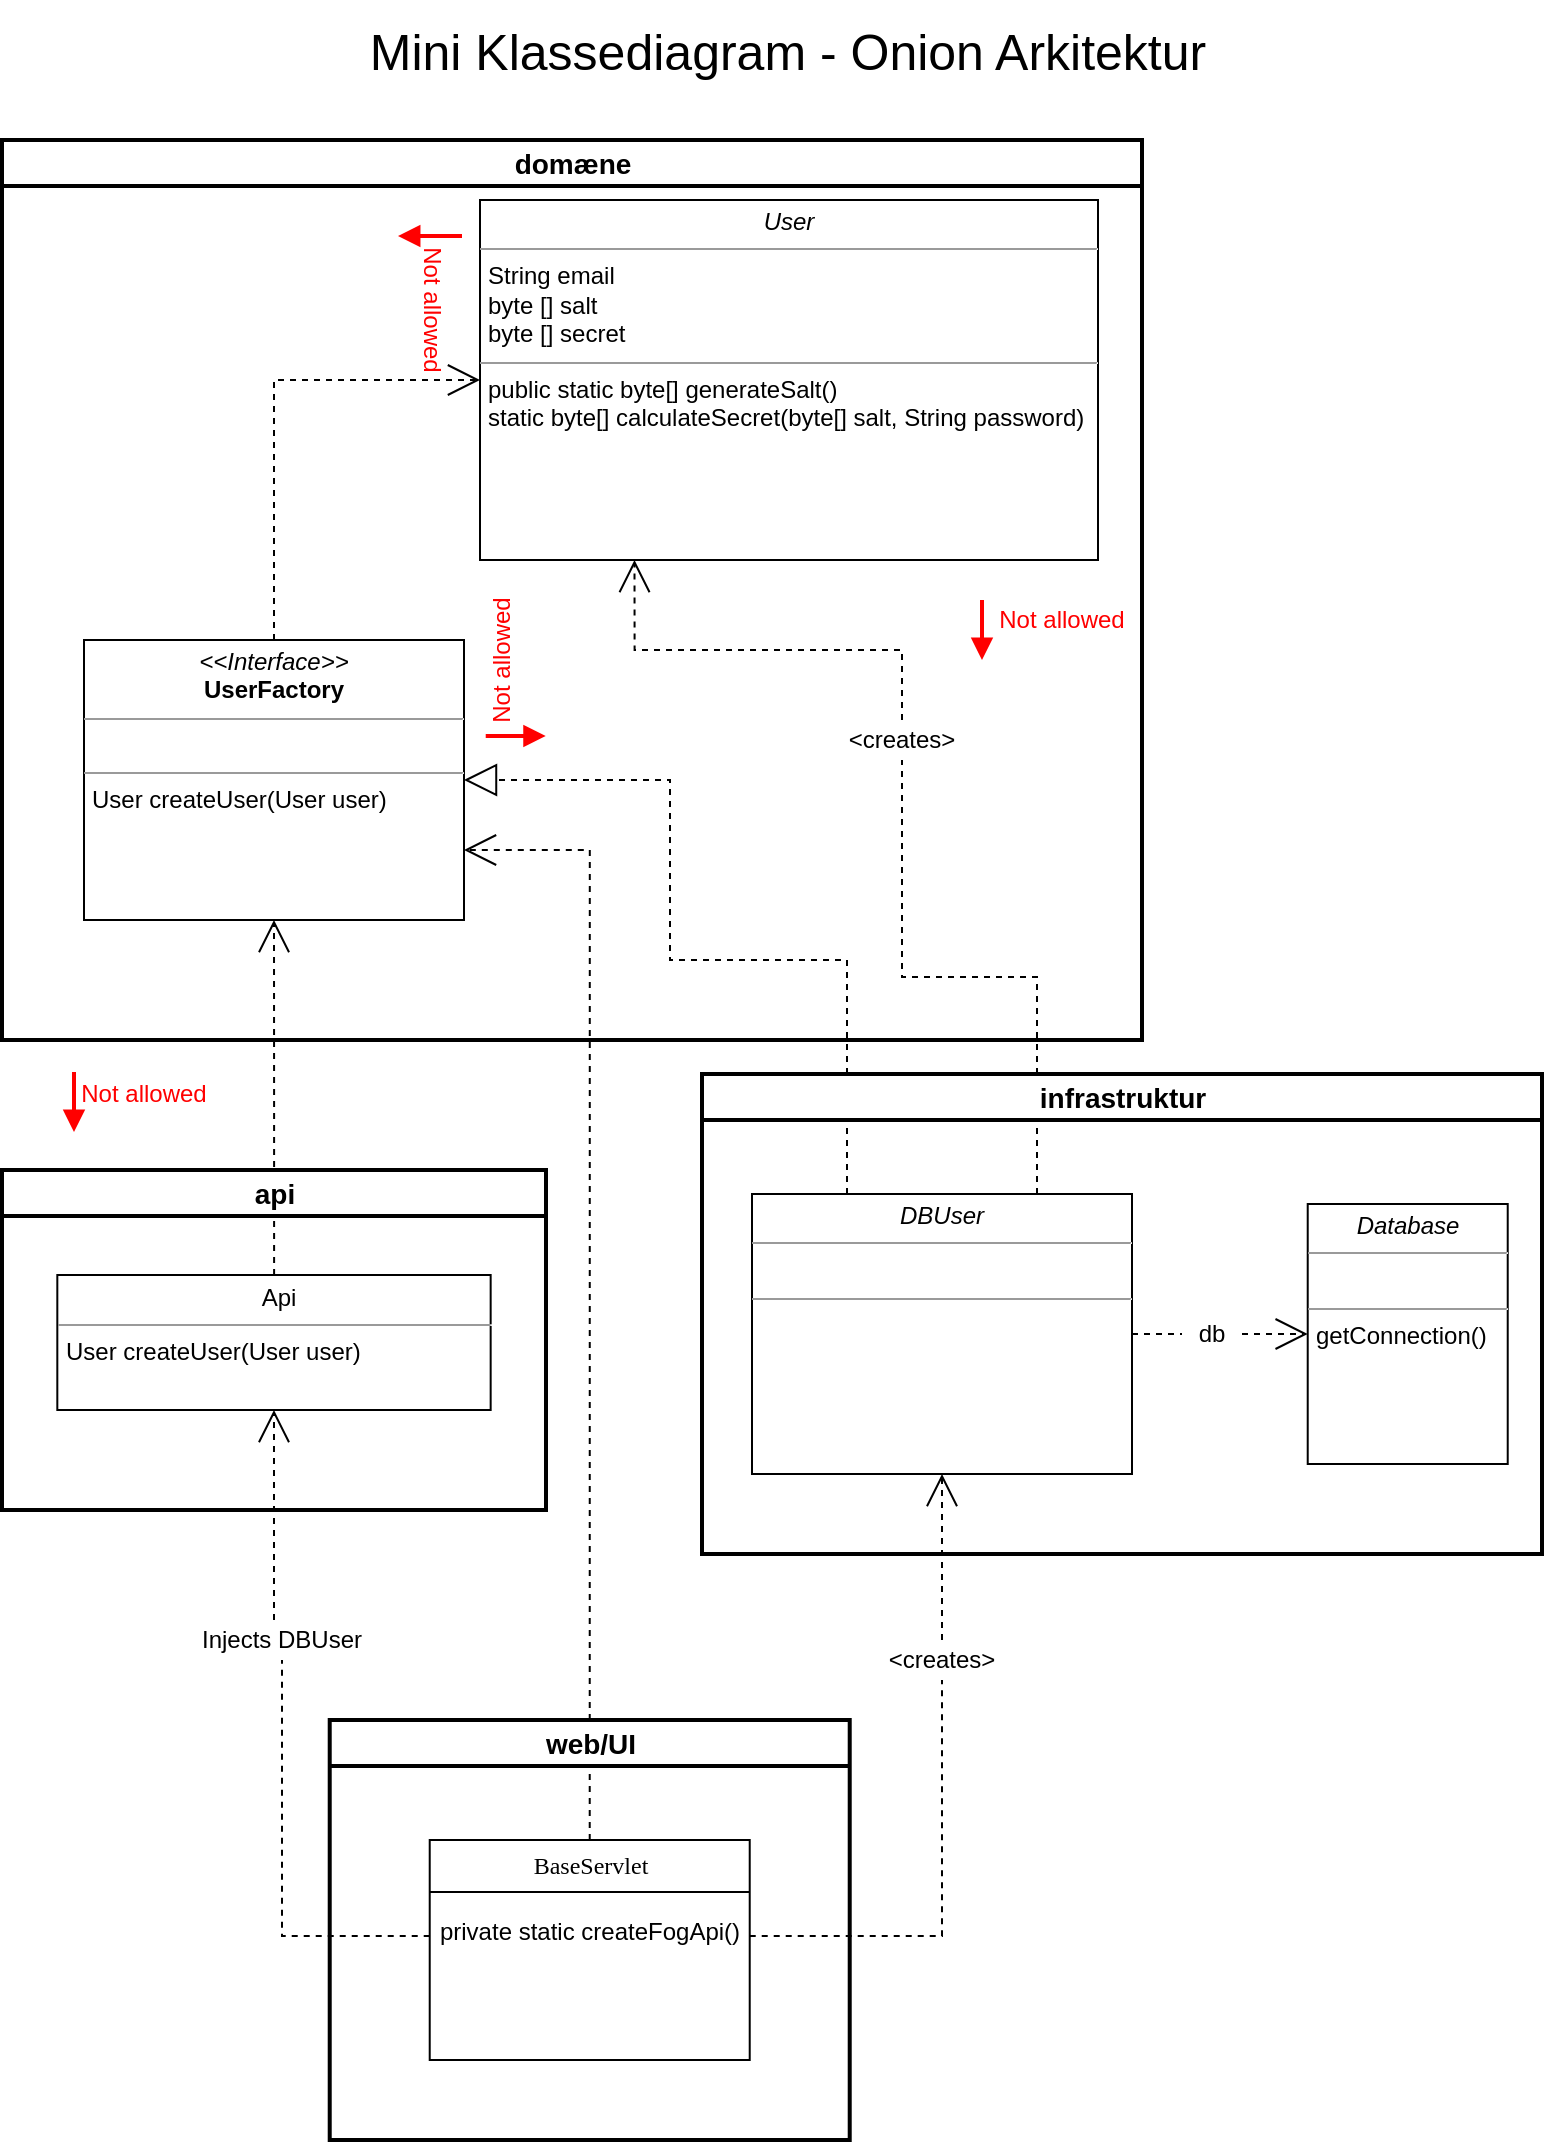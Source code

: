 <mxfile version="12.4.2" type="device" pages="1"><diagram name="Page-1" id="c4acf3e9-155e-7222-9cf6-157b1a14988f"><mxGraphModel dx="1106" dy="830" grid="1" gridSize="10" guides="1" tooltips="1" connect="1" arrows="1" fold="1" page="1" pageScale="1" pageWidth="827" pageHeight="1169" background="#ffffff" math="0" shadow="0"><root><mxCell id="0"/><mxCell id="1" parent="0"/><mxCell id="fBfqj53G46dwCPdMKGsD-24" style="edgeStyle=orthogonalEdgeStyle;rounded=0;orthogonalLoop=1;jettySize=auto;html=1;entryX=1;entryY=0.5;entryDx=0;entryDy=0;dashed=1;endArrow=block;endFill=0;endSize=14;strokeWidth=1;exitX=0.25;exitY=0;exitDx=0;exitDy=0;" parent="1" source="fBfqj53G46dwCPdMKGsD-9" target="5d2195bd80daf111-18" edge="1"><mxGeometry relative="1" as="geometry"><Array as="points"><mxPoint x="443" y="500"/><mxPoint x="354" y="500"/><mxPoint x="354" y="410"/></Array><mxPoint x="340" y="687" as="sourcePoint"/></mxGeometry></mxCell><mxCell id="fBfqj53G46dwCPdMKGsD-30" style="edgeStyle=orthogonalEdgeStyle;rounded=0;orthogonalLoop=1;jettySize=auto;html=1;exitX=1;exitY=0.5;exitDx=0;exitDy=0;entryX=0;entryY=0.5;entryDx=0;entryDy=0;dashed=1;endArrow=none;endFill=0;endSize=14;strokeWidth=1;" parent="1" source="fBfqj53G46dwCPdMKGsD-9" target="fBfqj53G46dwCPdMKGsD-29" edge="1"><mxGeometry relative="1" as="geometry"/></mxCell><mxCell id="fBfqj53G46dwCPdMKGsD-35" style="edgeStyle=orthogonalEdgeStyle;rounded=0;orthogonalLoop=1;jettySize=auto;html=1;entryX=0.5;entryY=1;entryDx=0;entryDy=0;dashed=1;endArrow=none;endFill=0;endSize=14;strokeWidth=1;exitX=0.75;exitY=0;exitDx=0;exitDy=0;" parent="1" target="fBfqj53G46dwCPdMKGsD-32" edge="1" source="fBfqj53G46dwCPdMKGsD-9"><mxGeometry relative="1" as="geometry"><mxPoint x="470" y="507" as="sourcePoint"/></mxGeometry></mxCell><mxCell id="fBfqj53G46dwCPdMKGsD-9" value="&lt;p style=&quot;margin: 0px ; margin-top: 4px ; text-align: center&quot;&gt;&lt;i&gt;DBUser&lt;/i&gt;&lt;/p&gt;&lt;hr size=&quot;1&quot;&gt;&lt;p style=&quot;margin: 0px ; margin-left: 4px&quot;&gt;&lt;br&gt;&lt;/p&gt;&lt;hr size=&quot;1&quot;&gt;&lt;p style=&quot;margin: 0px ; margin-left: 4px&quot;&gt;&lt;br&gt;&lt;/p&gt;" style="verticalAlign=top;align=left;overflow=fill;fontSize=12;fontFamily=Helvetica;html=1;rounded=0;shadow=0;comic=0;labelBackgroundColor=none;strokeWidth=1" parent="1" vertex="1"><mxGeometry x="395" y="617" width="190" height="140" as="geometry"/></mxCell><mxCell id="fBfqj53G46dwCPdMKGsD-15" style="edgeStyle=orthogonalEdgeStyle;rounded=0;orthogonalLoop=1;jettySize=auto;html=1;entryX=1;entryY=0.75;entryDx=0;entryDy=0;dashed=1;endArrow=open;endFill=0;endSize=14;strokeWidth=1;exitX=0.5;exitY=0;exitDx=0;exitDy=0;" parent="1" source="fBfqj53G46dwCPdMKGsD-10" target="5d2195bd80daf111-18" edge="1"><mxGeometry relative="1" as="geometry"/></mxCell><mxCell id="fBfqj53G46dwCPdMKGsD-18" style="edgeStyle=orthogonalEdgeStyle;rounded=0;orthogonalLoop=1;jettySize=auto;html=1;entryX=0.5;entryY=1;entryDx=0;entryDy=0;dashed=1;endArrow=open;endFill=0;endSize=14;strokeWidth=1;" parent="1" source="fBfqj53G46dwCPdMKGsD-16" target="fBfqj53G46dwCPdMKGsD-9" edge="1"><mxGeometry relative="1" as="geometry"><Array as="points"><mxPoint x="490" y="790"/><mxPoint x="490" y="790"/></Array></mxGeometry></mxCell><mxCell id="fBfqj53G46dwCPdMKGsD-16" value="&amp;lt;creates&amp;gt;" style="text;html=1;strokeColor=none;fillColor=none;align=center;verticalAlign=middle;whiteSpace=wrap;rounded=0;" parent="1" vertex="1"><mxGeometry x="430" y="840" width="120" height="20" as="geometry"/></mxCell><mxCell id="fBfqj53G46dwCPdMKGsD-17" style="edgeStyle=orthogonalEdgeStyle;rounded=0;orthogonalLoop=1;jettySize=auto;html=1;entryX=0.5;entryY=1;entryDx=0;entryDy=0;dashed=1;endArrow=none;endFill=0;endSize=14;strokeWidth=1;" parent="1" source="fBfqj53G46dwCPdMKGsD-11" target="fBfqj53G46dwCPdMKGsD-16" edge="1"><mxGeometry relative="1" as="geometry"><Array as="points"><mxPoint x="490" y="988"/><mxPoint x="490" y="860"/></Array></mxGeometry></mxCell><mxCell id="fBfqj53G46dwCPdMKGsD-23" style="edgeStyle=orthogonalEdgeStyle;rounded=0;orthogonalLoop=1;jettySize=auto;html=1;entryX=0.5;entryY=1;entryDx=0;entryDy=0;dashed=1;endArrow=open;endFill=0;endSize=14;strokeWidth=1;" parent="1" source="fBfqj53G46dwCPdMKGsD-19" target="fBfqj53G46dwCPdMKGsD-21" edge="1"><mxGeometry relative="1" as="geometry"><Array as="points"><mxPoint x="156" y="820"/><mxPoint x="156" y="820"/></Array></mxGeometry></mxCell><mxCell id="fBfqj53G46dwCPdMKGsD-19" value="Injects DBUser" style="text;html=1;strokeColor=none;fillColor=none;align=center;verticalAlign=middle;whiteSpace=wrap;rounded=0;" parent="1" vertex="1"><mxGeometry x="100" y="830" width="120" height="20" as="geometry"/></mxCell><mxCell id="fBfqj53G46dwCPdMKGsD-20" style="edgeStyle=orthogonalEdgeStyle;rounded=0;orthogonalLoop=1;jettySize=auto;html=1;entryX=0.5;entryY=1;entryDx=0;entryDy=0;dashed=1;endArrow=none;endFill=0;endSize=14;strokeWidth=1;" parent="1" source="fBfqj53G46dwCPdMKGsD-11" target="fBfqj53G46dwCPdMKGsD-19" edge="1"><mxGeometry relative="1" as="geometry"><Array as="points"><mxPoint x="160" y="988"/><mxPoint x="160" y="850"/></Array></mxGeometry></mxCell><mxCell id="fBfqj53G46dwCPdMKGsD-25" style="edgeStyle=orthogonalEdgeStyle;rounded=0;orthogonalLoop=1;jettySize=auto;html=1;entryX=0.5;entryY=1;entryDx=0;entryDy=0;dashed=1;endArrow=open;endFill=0;endSize=14;strokeWidth=1;" parent="1" source="fBfqj53G46dwCPdMKGsD-21" target="5d2195bd80daf111-18" edge="1"><mxGeometry relative="1" as="geometry"/></mxCell><mxCell id="fBfqj53G46dwCPdMKGsD-36" value="web/UI" style="swimlane;rounded=0;shadow=0;strokeWidth=2;fillColor=#ffffff;fontFamily=Helvetica;fontSize=14;align=center;html=1;strokeColor=#000000;" parent="1" vertex="1"><mxGeometry x="183.86" y="880" width="260" height="210" as="geometry"><mxRectangle x="223" y="900" width="100" height="23" as="alternateBounds"/></mxGeometry></mxCell><mxCell id="fBfqj53G46dwCPdMKGsD-10" value="&lt;font style=&quot;font-size: 12px&quot;&gt;BaseServlet&lt;/font&gt;" style="swimlane;html=1;fontStyle=0;childLayout=stackLayout;horizontal=1;startSize=26;fillColor=none;horizontalStack=0;resizeParent=1;resizeLast=0;collapsible=1;marginBottom=0;swimlaneFillColor=#ffffff;rounded=0;shadow=0;comic=0;labelBackgroundColor=none;strokeWidth=1;fontFamily=Verdana;fontSize=10;align=center;" parent="fBfqj53G46dwCPdMKGsD-36" vertex="1"><mxGeometry x="50" y="60" width="160" height="110" as="geometry"/></mxCell><mxCell id="fBfqj53G46dwCPdMKGsD-11" value="private static createFogApi()" style="text;html=1;strokeColor=none;fillColor=none;align=center;verticalAlign=middle;whiteSpace=wrap;rounded=0;" parent="fBfqj53G46dwCPdMKGsD-10" vertex="1"><mxGeometry y="26" width="160" height="40" as="geometry"/></mxCell><mxCell id="fBfqj53G46dwCPdMKGsD-38" value="api" style="swimlane;rounded=0;shadow=0;strokeWidth=2;fillColor=#ffffff;fontFamily=Helvetica;fontSize=14;align=center;html=1;strokeColor=#000000;" parent="1" vertex="1"><mxGeometry x="20" y="605" width="272" height="170" as="geometry"><mxRectangle x="29" y="605" width="60" height="23" as="alternateBounds"/></mxGeometry></mxCell><mxCell id="fBfqj53G46dwCPdMKGsD-21" value="&lt;p style=&quot;margin: 0px ; margin-top: 4px ; text-align: center&quot;&gt;&lt;/p&gt;&lt;p style=&quot;text-align: center ; margin: 0px 0px 0px 4px&quot;&gt;Api&lt;/p&gt;&lt;hr size=&quot;1&quot;&gt;&lt;p style=&quot;margin: 0px ; margin-left: 4px&quot;&gt;User createUser(User user&lt;span&gt;)&lt;/span&gt;&lt;/p&gt;" style="verticalAlign=top;align=left;overflow=fill;fontSize=12;fontFamily=Helvetica;html=1;rounded=0;shadow=0;comic=0;labelBackgroundColor=none;strokeWidth=1" parent="fBfqj53G46dwCPdMKGsD-38" vertex="1"><mxGeometry x="27.66" y="52.5" width="216.67" height="67.5" as="geometry"/></mxCell><mxCell id="fBfqj53G46dwCPdMKGsD-39" value="domæne" style="swimlane;rounded=0;shadow=0;strokeWidth=2;fillColor=#ffffff;fontFamily=Helvetica;fontSize=14;align=center;html=1;strokeColor=#000000;" parent="1" vertex="1"><mxGeometry x="20" y="90" width="570" height="450" as="geometry"><mxRectangle x="29" y="320" width="80" height="23" as="alternateBounds"/></mxGeometry></mxCell><mxCell id="5d2195bd80daf111-18" value="&lt;p style=&quot;margin: 0px ; margin-top: 4px ; text-align: center&quot;&gt;&lt;i&gt;&amp;lt;&amp;lt;Interface&amp;gt;&amp;gt;&lt;/i&gt;&lt;br&gt;&lt;b&gt;UserFactory&lt;/b&gt;&lt;/p&gt;&lt;hr size=&quot;1&quot;&gt;&lt;p style=&quot;margin: 0px ; margin-left: 4px&quot;&gt;&lt;br&gt;&lt;/p&gt;&lt;hr size=&quot;1&quot;&gt;&lt;p style=&quot;margin: 0px ; margin-left: 4px&quot;&gt;User createUser(User user)&lt;/p&gt;" style="verticalAlign=top;align=left;overflow=fill;fontSize=12;fontFamily=Helvetica;html=1;rounded=0;shadow=0;comic=0;labelBackgroundColor=none;strokeWidth=1" parent="fBfqj53G46dwCPdMKGsD-39" vertex="1"><mxGeometry x="41" y="250" width="190" height="140" as="geometry"/></mxCell><mxCell id="fBfqj53G46dwCPdMKGsD-26" value="&lt;p style=&quot;margin: 0px ; margin-top: 4px ; text-align: center&quot;&gt;&lt;i&gt;User&lt;/i&gt;&lt;/p&gt;&lt;hr size=&quot;1&quot;&gt;&lt;p style=&quot;margin: 0px ; margin-left: 4px&quot;&gt;String email&lt;/p&gt;&lt;p style=&quot;margin: 0px ; margin-left: 4px&quot;&gt;byte [] salt&lt;/p&gt;&lt;p style=&quot;margin: 0px ; margin-left: 4px&quot;&gt;byte [] secret&lt;/p&gt;&lt;hr size=&quot;1&quot;&gt;&lt;p style=&quot;margin: 0px ; margin-left: 4px&quot;&gt;public static byte[] generateSalt()&lt;/p&gt;&lt;p style=&quot;margin: 0px ; margin-left: 4px&quot;&gt;static byte[] calculateSecret(byte[] salt, String password)&lt;/p&gt;" style="verticalAlign=top;align=left;overflow=fill;fontSize=12;fontFamily=Helvetica;html=1;rounded=0;shadow=0;comic=0;labelBackgroundColor=none;strokeWidth=1" parent="fBfqj53G46dwCPdMKGsD-39" vertex="1"><mxGeometry x="239" y="30" width="309" height="180" as="geometry"/></mxCell><mxCell id="fBfqj53G46dwCPdMKGsD-27" style="edgeStyle=orthogonalEdgeStyle;rounded=0;orthogonalLoop=1;jettySize=auto;html=1;exitX=0.5;exitY=0;exitDx=0;exitDy=0;entryX=0;entryY=0.5;entryDx=0;entryDy=0;dashed=1;endArrow=open;endFill=0;endSize=14;strokeWidth=1;" parent="fBfqj53G46dwCPdMKGsD-39" source="5d2195bd80daf111-18" target="fBfqj53G46dwCPdMKGsD-26" edge="1"><mxGeometry relative="1" as="geometry"/></mxCell><mxCell id="fBfqj53G46dwCPdMKGsD-55" value="&lt;font color=&quot;#ff0000&quot;&gt;Not allowed&lt;/font&gt;" style="text;html=1;strokeColor=none;fillColor=none;align=center;verticalAlign=middle;whiteSpace=wrap;rounded=0;rotation=90;" parent="fBfqj53G46dwCPdMKGsD-39" vertex="1"><mxGeometry x="180" y="75" width="70" height="20" as="geometry"/></mxCell><mxCell id="fBfqj53G46dwCPdMKGsD-48" value="&lt;font color=&quot;#ff0000&quot;&gt;Not allowed&lt;/font&gt;" style="text;html=1;strokeColor=none;fillColor=none;align=center;verticalAlign=middle;whiteSpace=wrap;rounded=0;" parent="fBfqj53G46dwCPdMKGsD-39" vertex="1"><mxGeometry x="495" y="230" width="70" height="20" as="geometry"/></mxCell><mxCell id="fBfqj53G46dwCPdMKGsD-42" value="" style="endArrow=block;html=1;strokeWidth=2;strokeColor=#FF0000;endFill=1;" parent="fBfqj53G46dwCPdMKGsD-39" edge="1"><mxGeometry width="50" height="50" relative="1" as="geometry"><mxPoint x="490" y="230" as="sourcePoint"/><mxPoint x="490" y="260" as="targetPoint"/></mxGeometry></mxCell><mxCell id="fBfqj53G46dwCPdMKGsD-32" value="&amp;lt;creates&amp;gt;" style="text;html=1;strokeColor=none;fillColor=none;align=center;verticalAlign=middle;whiteSpace=wrap;rounded=0;" parent="fBfqj53G46dwCPdMKGsD-39" vertex="1"><mxGeometry x="390" y="290" width="120" height="20" as="geometry"/></mxCell><mxCell id="fBfqj53G46dwCPdMKGsD-31" style="edgeStyle=orthogonalEdgeStyle;rounded=0;orthogonalLoop=1;jettySize=auto;html=1;entryX=0.25;entryY=1;entryDx=0;entryDy=0;dashed=1;endArrow=open;endFill=0;endSize=14;strokeWidth=1;exitX=0.5;exitY=0;exitDx=0;exitDy=0;" parent="fBfqj53G46dwCPdMKGsD-39" source="fBfqj53G46dwCPdMKGsD-32" target="fBfqj53G46dwCPdMKGsD-26" edge="1"><mxGeometry relative="1" as="geometry"/></mxCell><mxCell id="fBfqj53G46dwCPdMKGsD-53" value="&lt;font color=&quot;#ff0000&quot;&gt;Not allowed&lt;/font&gt;" style="text;html=1;strokeColor=none;fillColor=none;align=center;verticalAlign=middle;whiteSpace=wrap;rounded=0;rotation=-90;" parent="fBfqj53G46dwCPdMKGsD-39" vertex="1"><mxGeometry x="215" y="250" width="70" height="20" as="geometry"/></mxCell><mxCell id="fBfqj53G46dwCPdMKGsD-41" value="infrastruktur" style="swimlane;rounded=0;shadow=0;strokeWidth=2;fillColor=#ffffff;fontFamily=Helvetica;fontSize=14;align=center;html=1;strokeColor=#000000;" parent="1" vertex="1"><mxGeometry x="370" y="557" width="420" height="240" as="geometry"/></mxCell><mxCell id="fBfqj53G46dwCPdMKGsD-14" value="&lt;p style=&quot;margin: 0px ; margin-top: 4px ; text-align: center&quot;&gt;&lt;i&gt;Database&lt;/i&gt;&lt;/p&gt;&lt;hr size=&quot;1&quot;&gt;&lt;p style=&quot;margin: 0px ; margin-left: 4px&quot;&gt;&lt;br&gt;&lt;/p&gt;&lt;hr size=&quot;1&quot;&gt;&lt;p style=&quot;margin: 0px ; margin-left: 4px&quot;&gt;getConnection()&lt;/p&gt;" style="verticalAlign=top;align=left;overflow=fill;fontSize=12;fontFamily=Helvetica;html=1;rounded=0;shadow=0;comic=0;labelBackgroundColor=none;strokeWidth=1" parent="fBfqj53G46dwCPdMKGsD-41" vertex="1"><mxGeometry x="302.86" y="65" width="100" height="130" as="geometry"/></mxCell><mxCell id="fBfqj53G46dwCPdMKGsD-29" value="db" style="text;html=1;strokeColor=none;fillColor=none;align=center;verticalAlign=middle;whiteSpace=wrap;rounded=0;" parent="fBfqj53G46dwCPdMKGsD-41" vertex="1"><mxGeometry x="240" y="120" width="30" height="20" as="geometry"/></mxCell><mxCell id="fBfqj53G46dwCPdMKGsD-28" style="edgeStyle=orthogonalEdgeStyle;rounded=0;orthogonalLoop=1;jettySize=auto;html=1;entryX=0;entryY=0.5;entryDx=0;entryDy=0;dashed=1;endArrow=open;endFill=0;endSize=14;strokeWidth=1;exitX=1;exitY=0.5;exitDx=0;exitDy=0;" parent="fBfqj53G46dwCPdMKGsD-41" source="fBfqj53G46dwCPdMKGsD-29" target="fBfqj53G46dwCPdMKGsD-14" edge="1"><mxGeometry relative="1" as="geometry"/></mxCell><mxCell id="fBfqj53G46dwCPdMKGsD-50" value="" style="endArrow=block;html=1;strokeWidth=2;strokeColor=#FF0000;endFill=1;" parent="1" edge="1"><mxGeometry width="50" height="50" relative="1" as="geometry"><mxPoint x="56" y="556" as="sourcePoint"/><mxPoint x="56" y="586" as="targetPoint"/></mxGeometry></mxCell><mxCell id="fBfqj53G46dwCPdMKGsD-51" value="&lt;font color=&quot;#ff0000&quot;&gt;Not allowed&lt;/font&gt;" style="text;html=1;strokeColor=none;fillColor=none;align=center;verticalAlign=middle;whiteSpace=wrap;rounded=0;" parent="1" vertex="1"><mxGeometry x="56" y="557" width="70" height="20" as="geometry"/></mxCell><mxCell id="fBfqj53G46dwCPdMKGsD-52" value="" style="endArrow=block;html=1;strokeWidth=2;strokeColor=#FF0000;endFill=1;" parent="1" edge="1"><mxGeometry width="50" height="50" relative="1" as="geometry"><mxPoint x="261.86" y="388" as="sourcePoint"/><mxPoint x="291.86" y="388" as="targetPoint"/></mxGeometry></mxCell><mxCell id="fBfqj53G46dwCPdMKGsD-54" value="" style="endArrow=block;html=1;strokeWidth=2;strokeColor=#FF0000;endFill=1;entryX=0;entryY=1;entryDx=0;entryDy=0;" parent="1" edge="1"><mxGeometry width="50" height="50" relative="1" as="geometry"><mxPoint x="250" y="138" as="sourcePoint"/><mxPoint x="218" y="138" as="targetPoint"/></mxGeometry></mxCell><mxCell id="fBfqj53G46dwCPdMKGsD-56" value="&lt;font style=&quot;font-size: 25px&quot;&gt;Mini Klassediagram - Onion Arkitektur&lt;/font&gt;" style="text;html=1;strokeColor=none;fillColor=none;align=center;verticalAlign=middle;whiteSpace=wrap;rounded=0;" parent="1" vertex="1"><mxGeometry x="52.86" y="20" width="720" height="50" as="geometry"/></mxCell></root></mxGraphModel></diagram></mxfile>